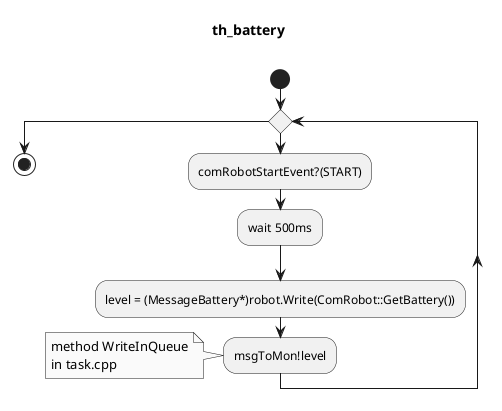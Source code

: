 @startuml

skinparam monochrome true
title th_battery \n

start

while ()
  :comRobotStartEvent?(START);
  :wait 500ms;
  :level = (MessageBattery*)robot.Write(ComRobot::GetBattery());
  :msgToMon!level;
  note 
    method WriteInQueue
    in task.cpp
  endnote
  
endwhile
stop

@enduml